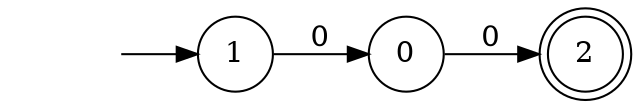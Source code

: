 digraph Automaton {
  rankdir = LR;
node [shape=circle];
  0 -> 2 [label="0"];
node [shape=circle];
  initial [shape=plaintext,label=""];
  initial -> 1
  1 -> 0 [label="0"];
2 [shape=doublecircle]; 
}

